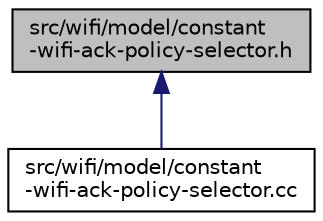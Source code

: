 digraph "src/wifi/model/constant-wifi-ack-policy-selector.h"
{
 // LATEX_PDF_SIZE
  edge [fontname="Helvetica",fontsize="10",labelfontname="Helvetica",labelfontsize="10"];
  node [fontname="Helvetica",fontsize="10",shape=record];
  Node1 [label="src/wifi/model/constant\l-wifi-ack-policy-selector.h",height=0.2,width=0.4,color="black", fillcolor="grey75", style="filled", fontcolor="black",tooltip=" "];
  Node1 -> Node2 [dir="back",color="midnightblue",fontsize="10",style="solid",fontname="Helvetica"];
  Node2 [label="src/wifi/model/constant\l-wifi-ack-policy-selector.cc",height=0.2,width=0.4,color="black", fillcolor="white", style="filled",URL="$constant-wifi-ack-policy-selector_8cc.html",tooltip=" "];
}
